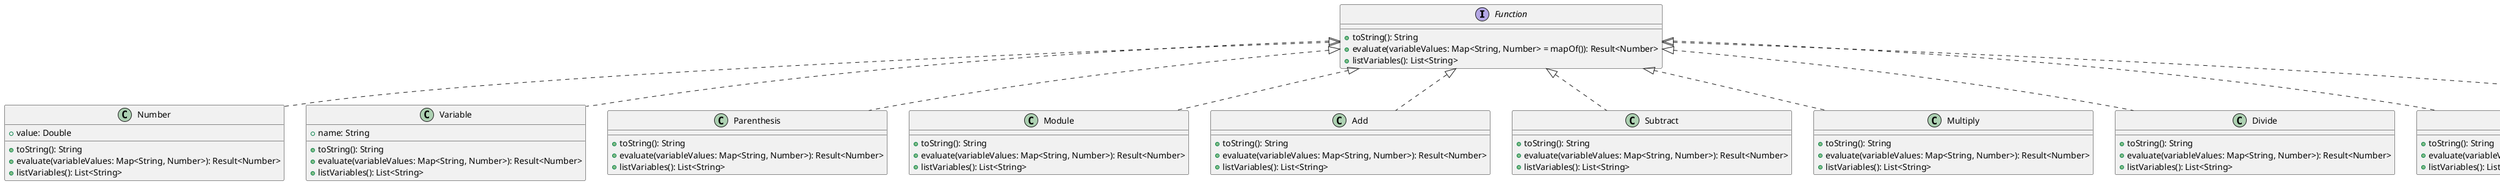 @startuml "composite function"
interface Function {
    +toString(): String
    +evaluate(variableValues: Map<String, Number> = mapOf()): Result<Number>
    +listVariables(): List<String>
}

class Number implements Function {
    +value: Double
    +toString(): String
    +evaluate(variableValues: Map<String, Number>): Result<Number>
    +listVariables(): List<String>
}

class Variable implements Function {
    +name: String
    +toString(): String
    +evaluate(variableValues: Map<String, Number>): Result<Number>
    +listVariables(): List<String>
}

class Parenthesis implements Function {
    +toString(): String
    +evaluate(variableValues: Map<String, Number>): Result<Number>
    +listVariables(): List<String>
}

class Module implements Function {
    +toString(): String
    +evaluate(variableValues: Map<String, Number>): Result<Number>
    +listVariables(): List<String>
}

class Add implements Function {
    +toString(): String
    +evaluate(variableValues: Map<String, Number>): Result<Number>
    +listVariables(): List<String>
}

class Subtract implements Function {
    +toString(): String
    +evaluate(variableValues: Map<String, Number>): Result<Number>
    +listVariables(): List<String>
}

class Multiply implements Function {
    +toString(): String
    +evaluate(variableValues: Map<String, Number>): Result<Number>
    +listVariables(): List<String>
}

class Divide implements Function {
    +toString(): String
    +evaluate(variableValues: Map<String, Number>): Result<Number>
    +listVariables(): List<String>
}

class Power implements Function {
    +toString(): String
    +evaluate(variableValues: Map<String, Number>): Result<Number>
    +listVariables(): List<String>
}

class Root implements Function {
    +toString(): String
    +evaluate(variableValues: Map<String, Number>): Result<Number>
    +listVariables(): List<String>
}

@enduml